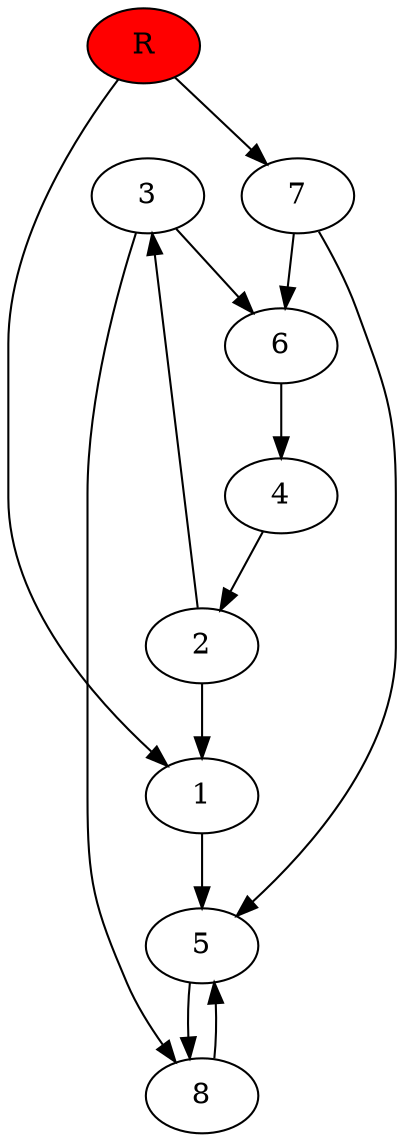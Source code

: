 digraph prb29862 {
	1
	2
	3
	4
	5
	6
	7
	8
	R [fillcolor="#ff0000" style=filled]
	1 -> 5
	2 -> 1
	2 -> 3
	3 -> 6
	3 -> 8
	4 -> 2
	5 -> 8
	6 -> 4
	7 -> 5
	7 -> 6
	8 -> 5
	R -> 1
	R -> 7
}
